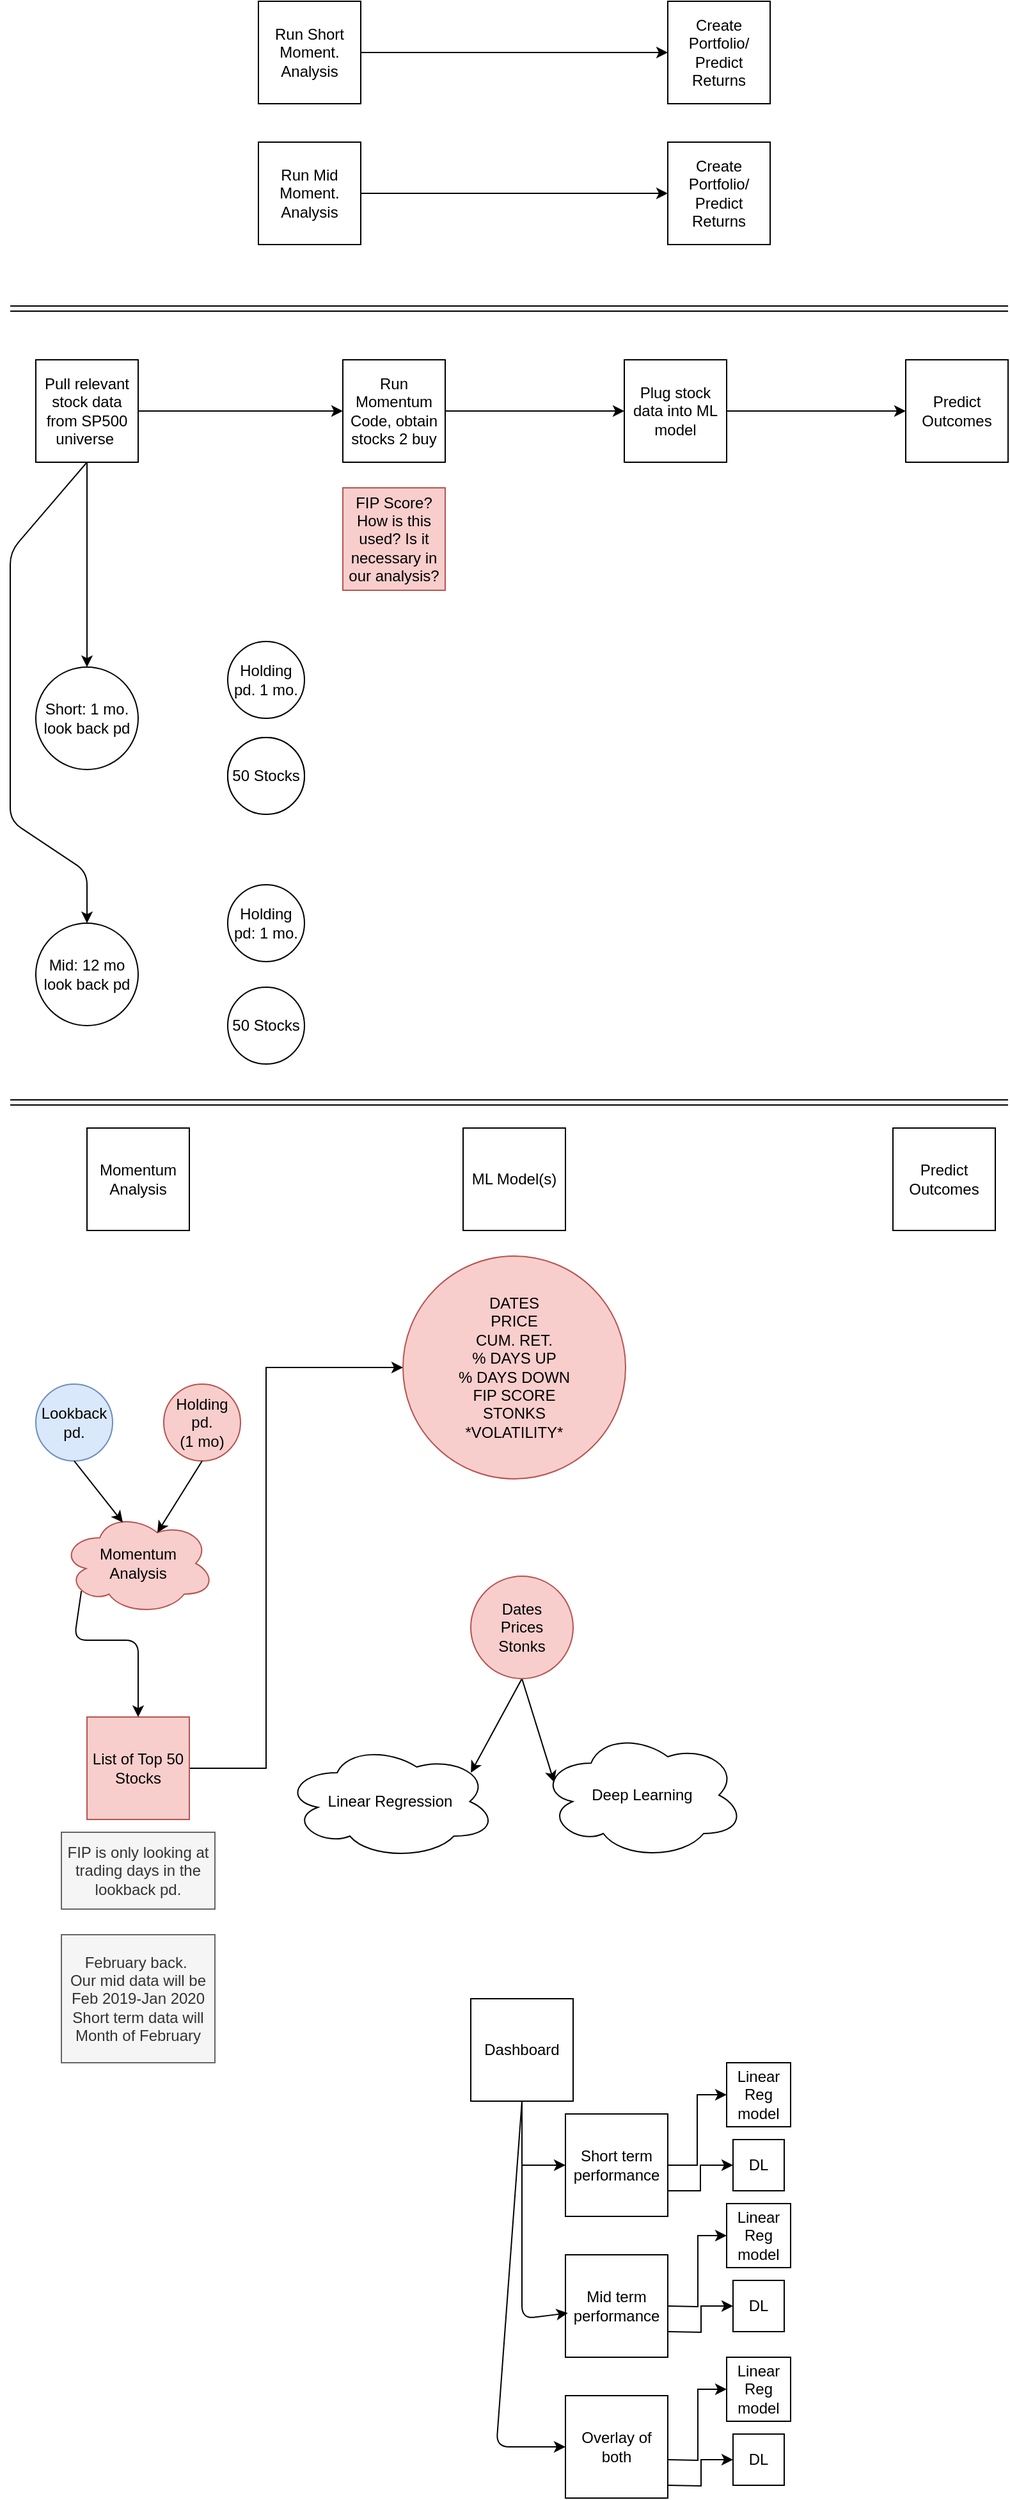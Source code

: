 <mxfile version="12.9.3" type="google"><diagram id="C5RBs43oDa-KdzZeNtuy" name="Page-1"><mxGraphModel dx="1185" dy="662" grid="1" gridSize="10" guides="1" tooltips="1" connect="1" arrows="1" fold="1" page="1" pageScale="1" pageWidth="827" pageHeight="1169" math="0" shadow="0"><root><mxCell id="WIyWlLk6GJQsqaUBKTNV-0"/><mxCell id="WIyWlLk6GJQsqaUBKTNV-1" parent="WIyWlLk6GJQsqaUBKTNV-0"/><mxCell id="SAt4Zp0wHVIn65cIfo-i-0" value="Run Short Moment. Analysis" style="whiteSpace=wrap;html=1;aspect=fixed;" vertex="1" parent="WIyWlLk6GJQsqaUBKTNV-1"><mxGeometry x="214" y="40" width="80" height="80" as="geometry"/></mxCell><mxCell id="SAt4Zp0wHVIn65cIfo-i-3" value="Create Portfolio/&lt;br&gt;Predict Returns" style="whiteSpace=wrap;html=1;aspect=fixed;" vertex="1" parent="WIyWlLk6GJQsqaUBKTNV-1"><mxGeometry x="534" y="40" width="80" height="80" as="geometry"/></mxCell><mxCell id="SAt4Zp0wHVIn65cIfo-i-4" value="" style="endArrow=classic;html=1;exitX=1;exitY=0.5;exitDx=0;exitDy=0;entryX=0;entryY=0.5;entryDx=0;entryDy=0;" edge="1" parent="WIyWlLk6GJQsqaUBKTNV-1" source="SAt4Zp0wHVIn65cIfo-i-0" target="SAt4Zp0wHVIn65cIfo-i-3"><mxGeometry width="50" height="50" relative="1" as="geometry"><mxPoint x="390" y="430" as="sourcePoint"/><mxPoint x="530" y="80" as="targetPoint"/></mxGeometry></mxCell><mxCell id="SAt4Zp0wHVIn65cIfo-i-31" value="Run Mid Moment. Analysis" style="whiteSpace=wrap;html=1;aspect=fixed;" vertex="1" parent="WIyWlLk6GJQsqaUBKTNV-1"><mxGeometry x="214" y="150" width="80" height="80" as="geometry"/></mxCell><mxCell id="SAt4Zp0wHVIn65cIfo-i-32" value="Create Portfolio/&lt;br&gt;Predict Returns" style="whiteSpace=wrap;html=1;aspect=fixed;" vertex="1" parent="WIyWlLk6GJQsqaUBKTNV-1"><mxGeometry x="534" y="150" width="80" height="80" as="geometry"/></mxCell><mxCell id="SAt4Zp0wHVIn65cIfo-i-33" value="" style="endArrow=classic;html=1;exitX=1;exitY=0.5;exitDx=0;exitDy=0;entryX=0;entryY=0.5;entryDx=0;entryDy=0;" edge="1" parent="WIyWlLk6GJQsqaUBKTNV-1" source="SAt4Zp0wHVIn65cIfo-i-31" target="SAt4Zp0wHVIn65cIfo-i-32"><mxGeometry width="50" height="50" relative="1" as="geometry"><mxPoint x="390" y="540" as="sourcePoint"/><mxPoint x="530" y="190" as="targetPoint"/></mxGeometry></mxCell><mxCell id="SAt4Zp0wHVIn65cIfo-i-34" value="" style="shape=link;html=1;" edge="1" parent="WIyWlLk6GJQsqaUBKTNV-1"><mxGeometry width="50" height="50" relative="1" as="geometry"><mxPoint x="20" y="280" as="sourcePoint"/><mxPoint x="800" y="280" as="targetPoint"/></mxGeometry></mxCell><mxCell id="SAt4Zp0wHVIn65cIfo-i-35" value="Pull relevant stock data from SP500 universe&amp;nbsp;" style="whiteSpace=wrap;html=1;aspect=fixed;" vertex="1" parent="WIyWlLk6GJQsqaUBKTNV-1"><mxGeometry x="40" y="320" width="80" height="80" as="geometry"/></mxCell><mxCell id="SAt4Zp0wHVIn65cIfo-i-36" value="Run Momentum Code, obtain stocks 2 buy" style="whiteSpace=wrap;html=1;aspect=fixed;" vertex="1" parent="WIyWlLk6GJQsqaUBKTNV-1"><mxGeometry x="280" y="320" width="80" height="80" as="geometry"/></mxCell><mxCell id="SAt4Zp0wHVIn65cIfo-i-44" value="FIP Score? How is this used? Is it necessary in our analysis?" style="whiteSpace=wrap;html=1;aspect=fixed;fillColor=#f8cecc;strokeColor=#b85450;" vertex="1" parent="WIyWlLk6GJQsqaUBKTNV-1"><mxGeometry x="280" y="420" width="80" height="80" as="geometry"/></mxCell><mxCell id="SAt4Zp0wHVIn65cIfo-i-45" value="Short: 1 mo. look back pd" style="ellipse;whiteSpace=wrap;html=1;aspect=fixed;" vertex="1" parent="WIyWlLk6GJQsqaUBKTNV-1"><mxGeometry x="40" y="560" width="80" height="80" as="geometry"/></mxCell><mxCell id="SAt4Zp0wHVIn65cIfo-i-46" value="Mid: 12 mo look back pd" style="ellipse;whiteSpace=wrap;html=1;aspect=fixed;" vertex="1" parent="WIyWlLk6GJQsqaUBKTNV-1"><mxGeometry x="40" y="760" width="80" height="80" as="geometry"/></mxCell><mxCell id="SAt4Zp0wHVIn65cIfo-i-47" value="Holding pd: 1 mo." style="ellipse;whiteSpace=wrap;html=1;aspect=fixed;" vertex="1" parent="WIyWlLk6GJQsqaUBKTNV-1"><mxGeometry x="190" y="730" width="60" height="60" as="geometry"/></mxCell><mxCell id="SAt4Zp0wHVIn65cIfo-i-48" value="Holding pd. 1 mo." style="ellipse;whiteSpace=wrap;html=1;aspect=fixed;" vertex="1" parent="WIyWlLk6GJQsqaUBKTNV-1"><mxGeometry x="190" y="540" width="60" height="60" as="geometry"/></mxCell><mxCell id="SAt4Zp0wHVIn65cIfo-i-49" value="# of Stocks" style="ellipse;whiteSpace=wrap;html=1;aspect=fixed;" vertex="1" parent="WIyWlLk6GJQsqaUBKTNV-1"><mxGeometry x="190" y="615" width="60" height="60" as="geometry"/></mxCell><mxCell id="SAt4Zp0wHVIn65cIfo-i-50" value="50 Stocks" style="ellipse;whiteSpace=wrap;html=1;aspect=fixed;" vertex="1" parent="WIyWlLk6GJQsqaUBKTNV-1"><mxGeometry x="190" y="810" width="60" height="60" as="geometry"/></mxCell><mxCell id="SAt4Zp0wHVIn65cIfo-i-55" value="Plug stock data into ML model" style="whiteSpace=wrap;html=1;aspect=fixed;" vertex="1" parent="WIyWlLk6GJQsqaUBKTNV-1"><mxGeometry x="500" y="320" width="80" height="80" as="geometry"/></mxCell><mxCell id="SAt4Zp0wHVIn65cIfo-i-56" value="Predict Outcomes" style="whiteSpace=wrap;html=1;aspect=fixed;" vertex="1" parent="WIyWlLk6GJQsqaUBKTNV-1"><mxGeometry x="720" y="320" width="80" height="80" as="geometry"/></mxCell><mxCell id="SAt4Zp0wHVIn65cIfo-i-57" value="" style="endArrow=classic;html=1;exitX=0.5;exitY=1;exitDx=0;exitDy=0;entryX=0.5;entryY=0;entryDx=0;entryDy=0;" edge="1" parent="WIyWlLk6GJQsqaUBKTNV-1" source="SAt4Zp0wHVIn65cIfo-i-35" target="SAt4Zp0wHVIn65cIfo-i-45"><mxGeometry width="50" height="50" relative="1" as="geometry"><mxPoint x="390" y="610" as="sourcePoint"/><mxPoint x="440" y="560" as="targetPoint"/></mxGeometry></mxCell><mxCell id="SAt4Zp0wHVIn65cIfo-i-59" value="" style="endArrow=classic;html=1;exitX=0.5;exitY=1;exitDx=0;exitDy=0;entryX=0.5;entryY=0;entryDx=0;entryDy=0;" edge="1" parent="WIyWlLk6GJQsqaUBKTNV-1" source="SAt4Zp0wHVIn65cIfo-i-35" target="SAt4Zp0wHVIn65cIfo-i-46"><mxGeometry width="50" height="50" relative="1" as="geometry"><mxPoint x="90" y="410" as="sourcePoint"/><mxPoint x="90" y="570" as="targetPoint"/><Array as="points"><mxPoint x="20" y="470"/><mxPoint x="20" y="680"/><mxPoint x="80" y="720"/></Array></mxGeometry></mxCell><mxCell id="SAt4Zp0wHVIn65cIfo-i-60" value="" style="endArrow=classic;html=1;exitX=1;exitY=0.5;exitDx=0;exitDy=0;entryX=0;entryY=0.5;entryDx=0;entryDy=0;" edge="1" parent="WIyWlLk6GJQsqaUBKTNV-1" source="SAt4Zp0wHVIn65cIfo-i-35" target="SAt4Zp0wHVIn65cIfo-i-36"><mxGeometry width="50" height="50" relative="1" as="geometry"><mxPoint x="390" y="610" as="sourcePoint"/><mxPoint x="440" y="560" as="targetPoint"/></mxGeometry></mxCell><mxCell id="SAt4Zp0wHVIn65cIfo-i-61" value="" style="endArrow=classic;html=1;exitX=1;exitY=0.5;exitDx=0;exitDy=0;entryX=0;entryY=0.5;entryDx=0;entryDy=0;" edge="1" parent="WIyWlLk6GJQsqaUBKTNV-1" source="SAt4Zp0wHVIn65cIfo-i-36" target="SAt4Zp0wHVIn65cIfo-i-55"><mxGeometry width="50" height="50" relative="1" as="geometry"><mxPoint x="230" y="370" as="sourcePoint"/><mxPoint x="290" y="370" as="targetPoint"/></mxGeometry></mxCell><mxCell id="SAt4Zp0wHVIn65cIfo-i-62" value="" style="endArrow=classic;html=1;exitX=1;exitY=0.5;exitDx=0;exitDy=0;entryX=0;entryY=0.5;entryDx=0;entryDy=0;" edge="1" parent="WIyWlLk6GJQsqaUBKTNV-1" source="SAt4Zp0wHVIn65cIfo-i-55" target="SAt4Zp0wHVIn65cIfo-i-56"><mxGeometry width="50" height="50" relative="1" as="geometry"><mxPoint x="450" y="370" as="sourcePoint"/><mxPoint x="510" y="370" as="targetPoint"/></mxGeometry></mxCell><mxCell id="SAt4Zp0wHVIn65cIfo-i-63" value="50 Stocks" style="ellipse;whiteSpace=wrap;html=1;aspect=fixed;" vertex="1" parent="WIyWlLk6GJQsqaUBKTNV-1"><mxGeometry x="190" y="615" width="60" height="60" as="geometry"/></mxCell><mxCell id="SAt4Zp0wHVIn65cIfo-i-64" value="" style="shape=link;html=1;" edge="1" parent="WIyWlLk6GJQsqaUBKTNV-1"><mxGeometry width="50" height="50" relative="1" as="geometry"><mxPoint x="20" y="900" as="sourcePoint"/><mxPoint x="800" y="900" as="targetPoint"/></mxGeometry></mxCell><mxCell id="SAt4Zp0wHVIn65cIfo-i-65" value="Momentum Analysis" style="whiteSpace=wrap;html=1;aspect=fixed;" vertex="1" parent="WIyWlLk6GJQsqaUBKTNV-1"><mxGeometry x="80" y="920" width="80" height="80" as="geometry"/></mxCell><mxCell id="SAt4Zp0wHVIn65cIfo-i-68" value="Predict Outcomes" style="whiteSpace=wrap;html=1;aspect=fixed;" vertex="1" parent="WIyWlLk6GJQsqaUBKTNV-1"><mxGeometry x="710" y="920" width="80" height="80" as="geometry"/></mxCell><mxCell id="SAt4Zp0wHVIn65cIfo-i-69" value="Holding pd.&lt;br&gt;(1 mo)" style="ellipse;whiteSpace=wrap;html=1;aspect=fixed;fillColor=#f8cecc;strokeColor=#b85450;" vertex="1" parent="WIyWlLk6GJQsqaUBKTNV-1"><mxGeometry x="140" y="1120" width="60" height="60" as="geometry"/></mxCell><mxCell id="SAt4Zp0wHVIn65cIfo-i-72" value="Lookback pd." style="ellipse;whiteSpace=wrap;html=1;aspect=fixed;fillColor=#dae8fc;strokeColor=#6c8ebf;" vertex="1" parent="WIyWlLk6GJQsqaUBKTNV-1"><mxGeometry x="40" y="1120" width="60" height="60" as="geometry"/></mxCell><mxCell id="SAt4Zp0wHVIn65cIfo-i-94" style="edgeStyle=orthogonalEdgeStyle;rounded=0;orthogonalLoop=1;jettySize=auto;html=1;entryX=0;entryY=0.5;entryDx=0;entryDy=0;" edge="1" parent="WIyWlLk6GJQsqaUBKTNV-1" source="SAt4Zp0wHVIn65cIfo-i-75" target="SAt4Zp0wHVIn65cIfo-i-86"><mxGeometry relative="1" as="geometry"><Array as="points"><mxPoint x="220" y="1420"/><mxPoint x="220" y="1107"/></Array></mxGeometry></mxCell><mxCell id="SAt4Zp0wHVIn65cIfo-i-75" value="List of Top 50 Stocks" style="whiteSpace=wrap;html=1;aspect=fixed;fillColor=#f8cecc;strokeColor=#b85450;" vertex="1" parent="WIyWlLk6GJQsqaUBKTNV-1"><mxGeometry x="80" y="1380" width="80" height="80" as="geometry"/></mxCell><mxCell id="SAt4Zp0wHVIn65cIfo-i-76" value="ML Model(s)" style="whiteSpace=wrap;html=1;aspect=fixed;" vertex="1" parent="WIyWlLk6GJQsqaUBKTNV-1"><mxGeometry x="374" y="920" width="80" height="80" as="geometry"/></mxCell><mxCell id="SAt4Zp0wHVIn65cIfo-i-80" value="Momentum &lt;br&gt;Analysis" style="ellipse;shape=cloud;whiteSpace=wrap;html=1;fillColor=#f8cecc;strokeColor=#b85450;" vertex="1" parent="WIyWlLk6GJQsqaUBKTNV-1"><mxGeometry x="60" y="1220" width="120" height="80" as="geometry"/></mxCell><mxCell id="SAt4Zp0wHVIn65cIfo-i-81" value="" style="endArrow=classic;html=1;exitX=0.5;exitY=1;exitDx=0;exitDy=0;entryX=0.625;entryY=0.2;entryDx=0;entryDy=0;entryPerimeter=0;" edge="1" parent="WIyWlLk6GJQsqaUBKTNV-1" source="SAt4Zp0wHVIn65cIfo-i-69" target="SAt4Zp0wHVIn65cIfo-i-80"><mxGeometry width="50" height="50" relative="1" as="geometry"><mxPoint x="420" y="1220" as="sourcePoint"/><mxPoint x="470" y="1170" as="targetPoint"/></mxGeometry></mxCell><mxCell id="SAt4Zp0wHVIn65cIfo-i-82" value="" style="endArrow=classic;html=1;exitX=0.5;exitY=1;exitDx=0;exitDy=0;entryX=0.4;entryY=0.1;entryDx=0;entryDy=0;entryPerimeter=0;" edge="1" parent="WIyWlLk6GJQsqaUBKTNV-1" source="SAt4Zp0wHVIn65cIfo-i-72" target="SAt4Zp0wHVIn65cIfo-i-80"><mxGeometry width="50" height="50" relative="1" as="geometry"><mxPoint x="180" y="1190.0" as="sourcePoint"/><mxPoint x="145" y="1246.0" as="targetPoint"/></mxGeometry></mxCell><mxCell id="SAt4Zp0wHVIn65cIfo-i-83" value="" style="endArrow=classic;html=1;exitX=0.13;exitY=0.77;exitDx=0;exitDy=0;exitPerimeter=0;entryX=0.5;entryY=0;entryDx=0;entryDy=0;" edge="1" parent="WIyWlLk6GJQsqaUBKTNV-1" source="SAt4Zp0wHVIn65cIfo-i-80" target="SAt4Zp0wHVIn65cIfo-i-75"><mxGeometry width="50" height="50" relative="1" as="geometry"><mxPoint x="420" y="1220" as="sourcePoint"/><mxPoint x="470" y="1170" as="targetPoint"/><Array as="points"><mxPoint x="70" y="1320"/><mxPoint x="120" y="1320"/></Array></mxGeometry></mxCell><mxCell id="SAt4Zp0wHVIn65cIfo-i-86" value="DATES&lt;br&gt;PRICE&lt;br&gt;CUM. RET.&lt;br&gt;% DAYS UP&lt;br&gt;% DAYS DOWN&lt;br&gt;FIP SCORE&lt;br&gt;STONKS&lt;br&gt;*VOLATILITY*" style="ellipse;whiteSpace=wrap;html=1;aspect=fixed;fillColor=#f8cecc;strokeColor=#b85450;" vertex="1" parent="WIyWlLk6GJQsqaUBKTNV-1"><mxGeometry x="327" y="1020" width="174" height="174" as="geometry"/></mxCell><mxCell id="SAt4Zp0wHVIn65cIfo-i-91" value="FIP is only looking at trading days in the lookback pd." style="rounded=0;whiteSpace=wrap;html=1;fillColor=#f5f5f5;strokeColor=#666666;fontColor=#333333;" vertex="1" parent="WIyWlLk6GJQsqaUBKTNV-1"><mxGeometry x="60" y="1470" width="120" height="60" as="geometry"/></mxCell><mxCell id="SAt4Zp0wHVIn65cIfo-i-93" value="February back.&amp;nbsp;&lt;br&gt;Our mid data will be Feb 2019-Jan 2020&lt;br&gt;Short term data will Month of February" style="rounded=0;whiteSpace=wrap;html=1;fillColor=#f5f5f5;strokeColor=#666666;fontColor=#333333;" vertex="1" parent="WIyWlLk6GJQsqaUBKTNV-1"><mxGeometry x="60" y="1550" width="120" height="100" as="geometry"/></mxCell><mxCell id="SAt4Zp0wHVIn65cIfo-i-98" value="Linear Regression" style="ellipse;shape=cloud;whiteSpace=wrap;html=1;" vertex="1" parent="WIyWlLk6GJQsqaUBKTNV-1"><mxGeometry x="234" y="1401" width="166" height="90" as="geometry"/></mxCell><mxCell id="SAt4Zp0wHVIn65cIfo-i-99" value="Deep Learning" style="ellipse;shape=cloud;whiteSpace=wrap;html=1;" vertex="1" parent="WIyWlLk6GJQsqaUBKTNV-1"><mxGeometry x="434" y="1391" width="160" height="100" as="geometry"/></mxCell><mxCell id="SAt4Zp0wHVIn65cIfo-i-100" value="" style="endArrow=classic;html=1;exitX=0.5;exitY=1;exitDx=0;exitDy=0;entryX=0.88;entryY=0.25;entryDx=0;entryDy=0;entryPerimeter=0;" edge="1" parent="WIyWlLk6GJQsqaUBKTNV-1" target="SAt4Zp0wHVIn65cIfo-i-98" source="SAt4Zp0wHVIn65cIfo-i-102"><mxGeometry width="50" height="50" relative="1" as="geometry"><mxPoint x="418" y="1380" as="sourcePoint"/><mxPoint x="394" y="1416" as="targetPoint"/></mxGeometry></mxCell><mxCell id="SAt4Zp0wHVIn65cIfo-i-101" value="" style="endArrow=classic;html=1;exitX=0.5;exitY=1;exitDx=0;exitDy=0;entryX=0.07;entryY=0.4;entryDx=0;entryDy=0;entryPerimeter=0;" edge="1" parent="WIyWlLk6GJQsqaUBKTNV-1" target="SAt4Zp0wHVIn65cIfo-i-99" source="SAt4Zp0wHVIn65cIfo-i-102"><mxGeometry width="50" height="50" relative="1" as="geometry"><mxPoint x="418" y="1380" as="sourcePoint"/><mxPoint x="404" y="1426.0" as="targetPoint"/></mxGeometry></mxCell><mxCell id="SAt4Zp0wHVIn65cIfo-i-102" value="Dates&lt;br&gt;Prices&lt;br&gt;Stonks" style="ellipse;whiteSpace=wrap;html=1;aspect=fixed;fillColor=#f8cecc;strokeColor=#b85450;" vertex="1" parent="WIyWlLk6GJQsqaUBKTNV-1"><mxGeometry x="380" y="1270" width="80" height="80" as="geometry"/></mxCell><mxCell id="SAt4Zp0wHVIn65cIfo-i-107" style="edgeStyle=orthogonalEdgeStyle;rounded=0;orthogonalLoop=1;jettySize=auto;html=1;exitX=0.5;exitY=1;exitDx=0;exitDy=0;entryX=0;entryY=0.5;entryDx=0;entryDy=0;" edge="1" parent="WIyWlLk6GJQsqaUBKTNV-1" source="SAt4Zp0wHVIn65cIfo-i-103" target="SAt4Zp0wHVIn65cIfo-i-105"><mxGeometry relative="1" as="geometry"/></mxCell><mxCell id="SAt4Zp0wHVIn65cIfo-i-103" value="Dashboard" style="whiteSpace=wrap;html=1;aspect=fixed;" vertex="1" parent="WIyWlLk6GJQsqaUBKTNV-1"><mxGeometry x="380" y="1600" width="80" height="80" as="geometry"/></mxCell><mxCell id="SAt4Zp0wHVIn65cIfo-i-104" value="Mid term performance" style="whiteSpace=wrap;html=1;aspect=fixed;" vertex="1" parent="WIyWlLk6GJQsqaUBKTNV-1"><mxGeometry x="454" y="1800" width="80" height="80" as="geometry"/></mxCell><mxCell id="SAt4Zp0wHVIn65cIfo-i-112" style="edgeStyle=orthogonalEdgeStyle;rounded=0;orthogonalLoop=1;jettySize=auto;html=1;entryX=0;entryY=0.5;entryDx=0;entryDy=0;" edge="1" parent="WIyWlLk6GJQsqaUBKTNV-1" source="SAt4Zp0wHVIn65cIfo-i-105" target="SAt4Zp0wHVIn65cIfo-i-110"><mxGeometry relative="1" as="geometry"/></mxCell><mxCell id="SAt4Zp0wHVIn65cIfo-i-113" style="edgeStyle=orthogonalEdgeStyle;rounded=0;orthogonalLoop=1;jettySize=auto;html=1;exitX=1;exitY=0.75;exitDx=0;exitDy=0;entryX=0;entryY=0.5;entryDx=0;entryDy=0;" edge="1" parent="WIyWlLk6GJQsqaUBKTNV-1" source="SAt4Zp0wHVIn65cIfo-i-105" target="SAt4Zp0wHVIn65cIfo-i-111"><mxGeometry relative="1" as="geometry"/></mxCell><mxCell id="SAt4Zp0wHVIn65cIfo-i-105" value="Short term performance" style="whiteSpace=wrap;html=1;aspect=fixed;" vertex="1" parent="WIyWlLk6GJQsqaUBKTNV-1"><mxGeometry x="454" y="1690" width="80" height="80" as="geometry"/></mxCell><mxCell id="SAt4Zp0wHVIn65cIfo-i-106" value="Overlay of both" style="whiteSpace=wrap;html=1;aspect=fixed;" vertex="1" parent="WIyWlLk6GJQsqaUBKTNV-1"><mxGeometry x="454" y="1910" width="80" height="80" as="geometry"/></mxCell><mxCell id="SAt4Zp0wHVIn65cIfo-i-108" value="" style="endArrow=classic;html=1;exitX=0.5;exitY=1;exitDx=0;exitDy=0;entryX=0.023;entryY=0.569;entryDx=0;entryDy=0;entryPerimeter=0;" edge="1" parent="WIyWlLk6GJQsqaUBKTNV-1" source="SAt4Zp0wHVIn65cIfo-i-103" target="SAt4Zp0wHVIn65cIfo-i-104"><mxGeometry width="50" height="50" relative="1" as="geometry"><mxPoint x="420" y="1840" as="sourcePoint"/><mxPoint x="470" y="1790" as="targetPoint"/><Array as="points"><mxPoint x="420" y="1850"/></Array></mxGeometry></mxCell><mxCell id="SAt4Zp0wHVIn65cIfo-i-109" value="" style="endArrow=classic;html=1;exitX=0.5;exitY=1;exitDx=0;exitDy=0;entryX=0;entryY=0.5;entryDx=0;entryDy=0;" edge="1" parent="WIyWlLk6GJQsqaUBKTNV-1" source="SAt4Zp0wHVIn65cIfo-i-103" target="SAt4Zp0wHVIn65cIfo-i-106"><mxGeometry width="50" height="50" relative="1" as="geometry"><mxPoint x="430" y="1690" as="sourcePoint"/><mxPoint x="465.84" y="1855.52" as="targetPoint"/><Array as="points"><mxPoint x="400" y="1950"/></Array></mxGeometry></mxCell><mxCell id="SAt4Zp0wHVIn65cIfo-i-110" value="Linear Reg model" style="whiteSpace=wrap;html=1;aspect=fixed;" vertex="1" parent="WIyWlLk6GJQsqaUBKTNV-1"><mxGeometry x="580" y="1650" width="50" height="50" as="geometry"/></mxCell><mxCell id="SAt4Zp0wHVIn65cIfo-i-111" value="DL" style="whiteSpace=wrap;html=1;aspect=fixed;" vertex="1" parent="WIyWlLk6GJQsqaUBKTNV-1"><mxGeometry x="585" y="1710" width="40" height="40" as="geometry"/></mxCell><mxCell id="SAt4Zp0wHVIn65cIfo-i-114" style="edgeStyle=orthogonalEdgeStyle;rounded=0;orthogonalLoop=1;jettySize=auto;html=1;entryX=0;entryY=0.5;entryDx=0;entryDy=0;" edge="1" parent="WIyWlLk6GJQsqaUBKTNV-1" target="SAt4Zp0wHVIn65cIfo-i-116"><mxGeometry relative="1" as="geometry"><mxPoint x="534.0" y="1840" as="sourcePoint"/></mxGeometry></mxCell><mxCell id="SAt4Zp0wHVIn65cIfo-i-115" style="edgeStyle=orthogonalEdgeStyle;rounded=0;orthogonalLoop=1;jettySize=auto;html=1;exitX=1;exitY=0.75;exitDx=0;exitDy=0;entryX=0;entryY=0.5;entryDx=0;entryDy=0;" edge="1" parent="WIyWlLk6GJQsqaUBKTNV-1" target="SAt4Zp0wHVIn65cIfo-i-117"><mxGeometry relative="1" as="geometry"><mxPoint x="534.0" y="1860" as="sourcePoint"/></mxGeometry></mxCell><mxCell id="SAt4Zp0wHVIn65cIfo-i-116" value="Linear Reg model" style="whiteSpace=wrap;html=1;aspect=fixed;" vertex="1" parent="WIyWlLk6GJQsqaUBKTNV-1"><mxGeometry x="580" y="1760" width="50" height="50" as="geometry"/></mxCell><mxCell id="SAt4Zp0wHVIn65cIfo-i-117" value="DL" style="whiteSpace=wrap;html=1;aspect=fixed;" vertex="1" parent="WIyWlLk6GJQsqaUBKTNV-1"><mxGeometry x="585" y="1820" width="40" height="40" as="geometry"/></mxCell><mxCell id="SAt4Zp0wHVIn65cIfo-i-118" style="edgeStyle=orthogonalEdgeStyle;rounded=0;orthogonalLoop=1;jettySize=auto;html=1;entryX=0;entryY=0.5;entryDx=0;entryDy=0;" edge="1" parent="WIyWlLk6GJQsqaUBKTNV-1" target="SAt4Zp0wHVIn65cIfo-i-120"><mxGeometry relative="1" as="geometry"><mxPoint x="534.0" y="1960" as="sourcePoint"/></mxGeometry></mxCell><mxCell id="SAt4Zp0wHVIn65cIfo-i-119" style="edgeStyle=orthogonalEdgeStyle;rounded=0;orthogonalLoop=1;jettySize=auto;html=1;exitX=1;exitY=0.75;exitDx=0;exitDy=0;entryX=0;entryY=0.5;entryDx=0;entryDy=0;" edge="1" parent="WIyWlLk6GJQsqaUBKTNV-1" target="SAt4Zp0wHVIn65cIfo-i-121"><mxGeometry relative="1" as="geometry"><mxPoint x="534.0" y="1980" as="sourcePoint"/></mxGeometry></mxCell><mxCell id="SAt4Zp0wHVIn65cIfo-i-120" value="Linear Reg model" style="whiteSpace=wrap;html=1;aspect=fixed;" vertex="1" parent="WIyWlLk6GJQsqaUBKTNV-1"><mxGeometry x="580" y="1880" width="50" height="50" as="geometry"/></mxCell><mxCell id="SAt4Zp0wHVIn65cIfo-i-121" value="DL" style="whiteSpace=wrap;html=1;aspect=fixed;" vertex="1" parent="WIyWlLk6GJQsqaUBKTNV-1"><mxGeometry x="585" y="1940" width="40" height="40" as="geometry"/></mxCell></root></mxGraphModel></diagram></mxfile>